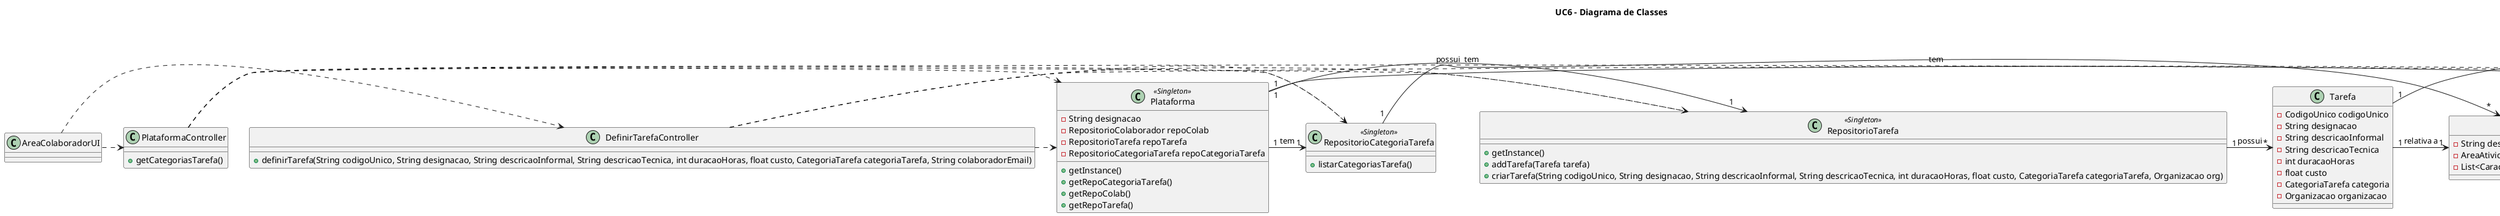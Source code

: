 @startuml

title UC6 - Diagrama de Classes \n

Class AreaColaboradorUI {
}

Class DefinirTarefaController {
    +definirTarefa(String codigoUnico, String designacao, String descricaoInformal, String descricaoTecnica, int duracaoHoras, float custo, CategoriaTarefa categoriaTarefa, String colaboradorEmail)

}

Class PlataformaController {
    +getCategoriasTarefa()
}


Class Plataforma <<Singleton>> {
    -String designacao
    -RepositorioColaborador repoColab
    -RepositorioTarefa repoTarefa
    -RepositorioCategoriaTarefa repoCategoriaTarefa

    +getInstance()
    +getRepoCategoriaTarefa()
    +getRepoColab()
    +getRepoTarefa()
}

Class RepositorioColaborador <<Singleton>> {
    +getInstance()
    +getColaboradorByEmail(Email email)                         
}

Class RepositorioTarefa <<Singleton>> {
    +getInstance()
    +addTarefa(Tarefa tarefa)
    +criarTarefa(String codigoUnico, String designacao, String descricaoInformal, String descricaoTecnica, int duracaoHoras, float custo, CategoriaTarefa categoriaTarefa, Organizacao org)            
}

Class RepositorioCategoriaTarefa <<Singleton>> {
    +listarCategoriasTarefa()
}


Class Colaborador {
    - String nome
    - Telefone telefone
    - Email email
    - Funcao funcao
    - Organizacao organizacao
    +isGestor()
}

Class Tarefa {
    - CodigoUnico codigoUnico
    - String designacao
    - String descricaoInformal
    - String descricaoTecnica
    - int duracaoHoras
    - float custo
    - CategoriaTarefa categoria
    - Organizacao organizacao
}

Class Organização {
    - String nome
    - NIF nif
    - Website website
    - Telefone telefone
    - Email email
    - EnderecoPostal enderecoPostal
    - Colaborador gestor
}

Class CategoriaTarefa {
    -String descricao
    -AreaAtividade areaAtividade
    -List<CaracterizacaoCompTec> competenciasTecnicas
}


AreaColaboradorUI .> DefinirTarefaController
AreaColaboradorUI .> PlataformaController

PlataformaController .> RepositorioColaborador
PlataformaController .> RepositorioTarefa
PlataformaController .> RepositorioCategoriaTarefa
PlataformaController .> Plataforma

DefinirTarefaController .> Plataforma
DefinirTarefaController .> RepositorioCategoriaTarefa
DefinirTarefaController .> RepositorioColaborador
DefinirTarefaController .> RepositorioTarefa

Plataforma "1" -> "1" RepositorioTarefa: tem
Plataforma "1" -> "1" RepositorioCategoriaTarefa: tem
Plataforma "1" -> "1" RepositorioColaborador: tem

RepositorioCategoriaTarefa "1" -> "*" CategoriaTarefa: possui
RepositorioColaborador "1" -> "*" Colaborador: possui
RepositorioTarefa "1" -> "*" Tarefa: possui

Colaborador "1" -> "1" Organização: pertence a
Tarefa "1" -> "1" Organização: relativa a
Tarefa "1" -> "1" CategoriaTarefa: relativa a


@enduml